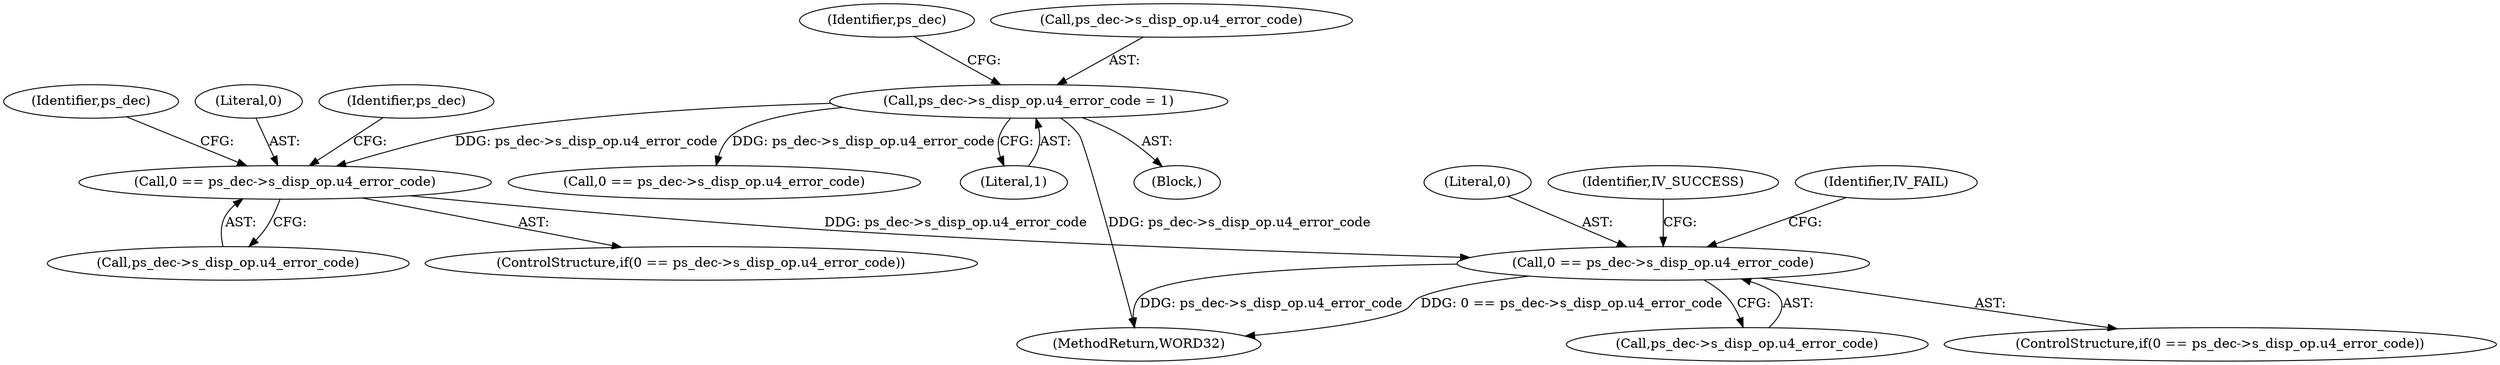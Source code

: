 digraph "0_Android_33ef7de9ddc8ea7eb9cbc440d1cf89957a0c267b@pointer" {
"1000877" [label="(Call,0 == ps_dec->s_disp_op.u4_error_code)"];
"1000724" [label="(Call,0 == ps_dec->s_disp_op.u4_error_code)"];
"1000343" [label="(Call,ps_dec->s_disp_op.u4_error_code = 1)"];
"1002189" [label="(MethodReturn,WORD32)"];
"1000723" [label="(ControlStructure,if(0 == ps_dec->s_disp_op.u4_error_code))"];
"1000879" [label="(Call,ps_dec->s_disp_op.u4_error_code)"];
"1002051" [label="(Call,0 == ps_dec->s_disp_op.u4_error_code)"];
"1000734" [label="(Identifier,ps_dec)"];
"1000725" [label="(Literal,0)"];
"1000724" [label="(Call,0 == ps_dec->s_disp_op.u4_error_code)"];
"1000352" [label="(Identifier,ps_dec)"];
"1000349" [label="(Literal,1)"];
"1000877" [label="(Call,0 == ps_dec->s_disp_op.u4_error_code)"];
"1000878" [label="(Literal,0)"];
"1000886" [label="(Identifier,IV_SUCCESS)"];
"1000343" [label="(Call,ps_dec->s_disp_op.u4_error_code = 1)"];
"1000771" [label="(Identifier,ps_dec)"];
"1000152" [label="(Block,)"];
"1000344" [label="(Call,ps_dec->s_disp_op.u4_error_code)"];
"1000876" [label="(ControlStructure,if(0 == ps_dec->s_disp_op.u4_error_code))"];
"1000726" [label="(Call,ps_dec->s_disp_op.u4_error_code)"];
"1000889" [label="(Identifier,IV_FAIL)"];
"1000877" -> "1000876"  [label="AST: "];
"1000877" -> "1000879"  [label="CFG: "];
"1000878" -> "1000877"  [label="AST: "];
"1000879" -> "1000877"  [label="AST: "];
"1000886" -> "1000877"  [label="CFG: "];
"1000889" -> "1000877"  [label="CFG: "];
"1000877" -> "1002189"  [label="DDG: ps_dec->s_disp_op.u4_error_code"];
"1000877" -> "1002189"  [label="DDG: 0 == ps_dec->s_disp_op.u4_error_code"];
"1000724" -> "1000877"  [label="DDG: ps_dec->s_disp_op.u4_error_code"];
"1000724" -> "1000723"  [label="AST: "];
"1000724" -> "1000726"  [label="CFG: "];
"1000725" -> "1000724"  [label="AST: "];
"1000726" -> "1000724"  [label="AST: "];
"1000734" -> "1000724"  [label="CFG: "];
"1000771" -> "1000724"  [label="CFG: "];
"1000343" -> "1000724"  [label="DDG: ps_dec->s_disp_op.u4_error_code"];
"1000343" -> "1000152"  [label="AST: "];
"1000343" -> "1000349"  [label="CFG: "];
"1000344" -> "1000343"  [label="AST: "];
"1000349" -> "1000343"  [label="AST: "];
"1000352" -> "1000343"  [label="CFG: "];
"1000343" -> "1002189"  [label="DDG: ps_dec->s_disp_op.u4_error_code"];
"1000343" -> "1002051"  [label="DDG: ps_dec->s_disp_op.u4_error_code"];
}
